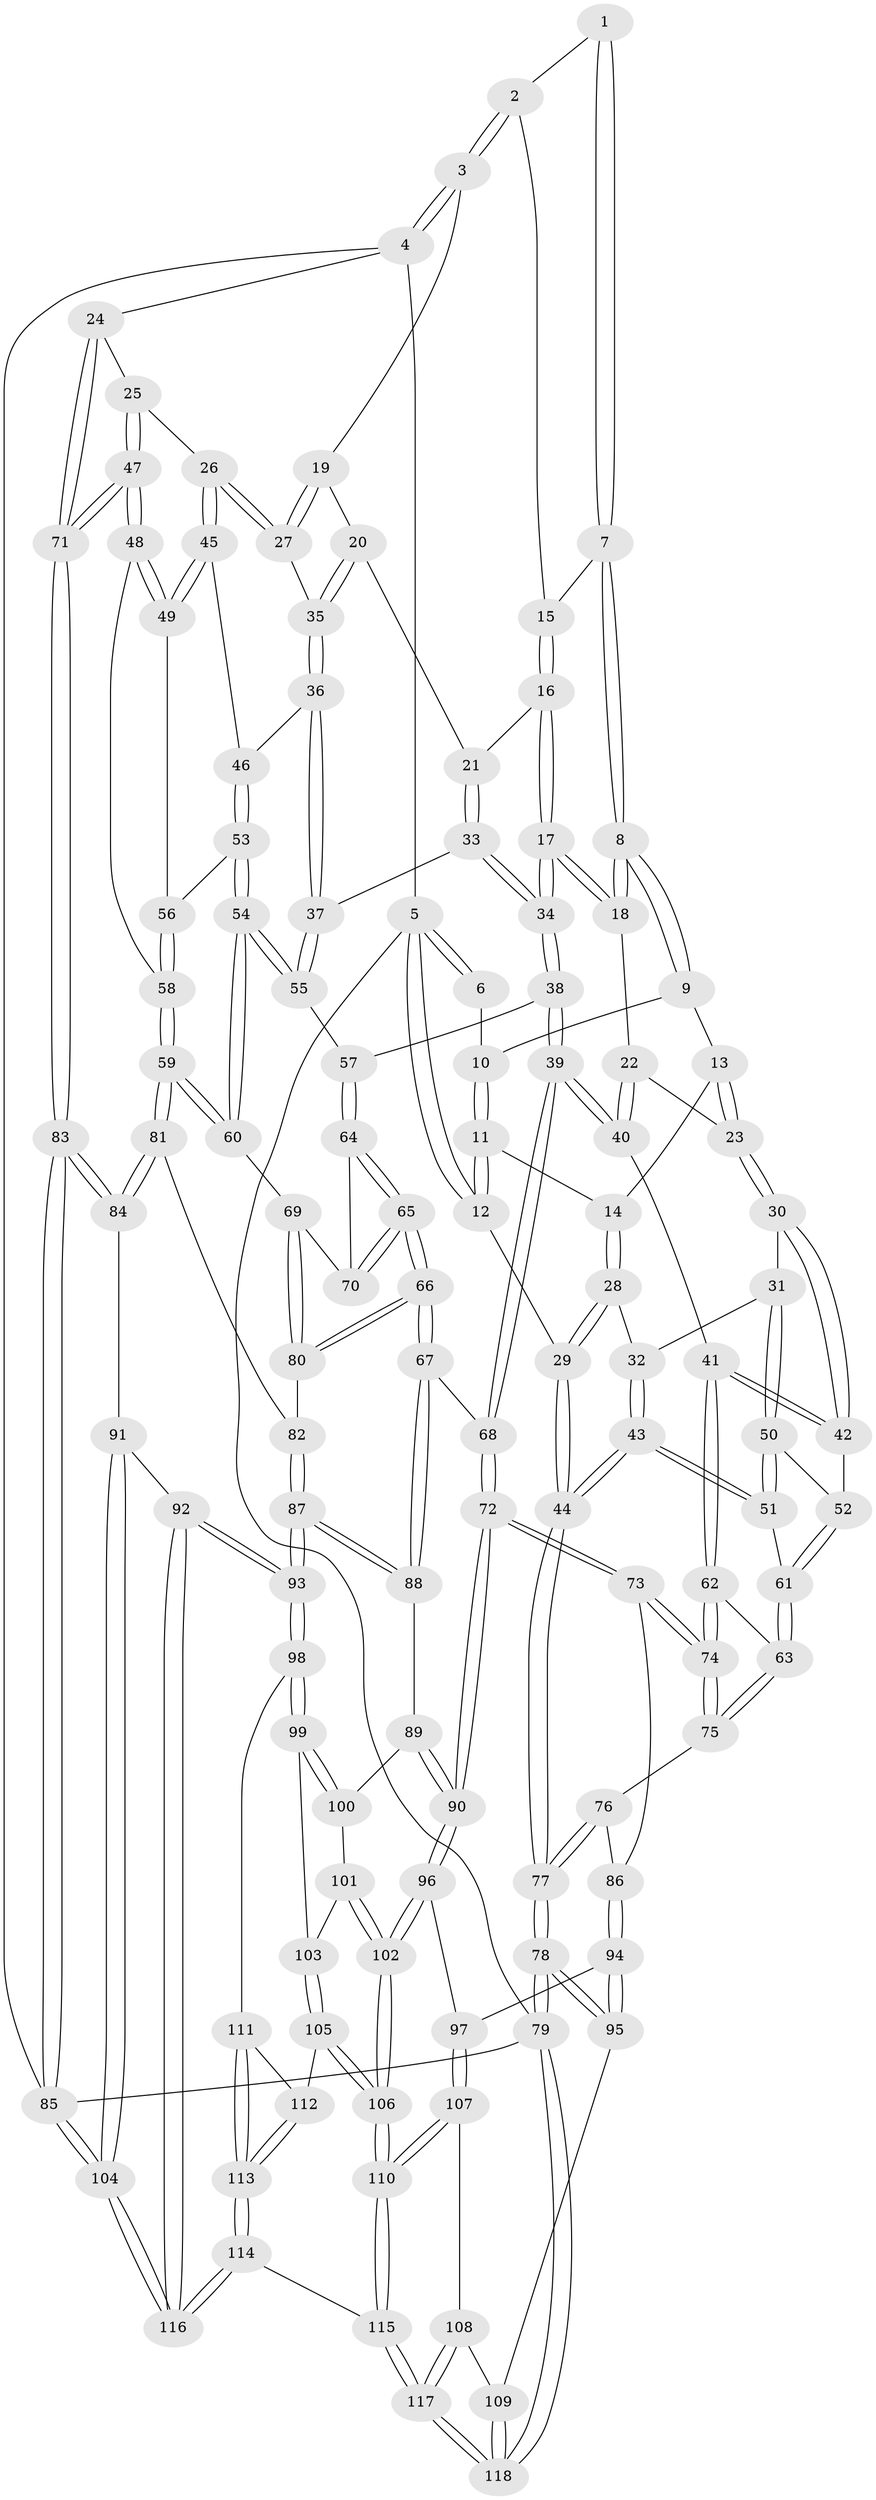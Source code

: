 // Generated by graph-tools (version 1.1) at 2025/51/03/09/25 03:51:10]
// undirected, 118 vertices, 292 edges
graph export_dot {
graph [start="1"]
  node [color=gray90,style=filled];
  1 [pos="+0.36753916295234945+0"];
  2 [pos="+0.7517044787670963+0"];
  3 [pos="+0.9151802966700252+0"];
  4 [pos="+1+0"];
  5 [pos="+0+0"];
  6 [pos="+0.06548084120228873+0"];
  7 [pos="+0.3577161402086442+0"];
  8 [pos="+0.3431782428915705+0.06987422329419145"];
  9 [pos="+0.14105178327291518+0.05051761065143911"];
  10 [pos="+0.13206246833259025+0.03330063557236174"];
  11 [pos="+0+0.08619946453470592"];
  12 [pos="+0+0"];
  13 [pos="+0.12644521567191505+0.11171870777859305"];
  14 [pos="+0.06135085140240365+0.1426195019890644"];
  15 [pos="+0.588524725027476+0.08192980052038604"];
  16 [pos="+0.5773558492941704+0.12853859003180818"];
  17 [pos="+0.5032528020684662+0.20602795571923677"];
  18 [pos="+0.3482867933641425+0.132164775642017"];
  19 [pos="+0.913857477107492+0"];
  20 [pos="+0.7649826614132956+0.12802339404760155"];
  21 [pos="+0.6705042903533256+0.15898802584556967"];
  22 [pos="+0.32726856870472176+0.15494002582816654"];
  23 [pos="+0.24838401923765915+0.19886183160857224"];
  24 [pos="+1+0.12847288340916874"];
  25 [pos="+0.9021241431521083+0.2698661766611862"];
  26 [pos="+0.8938320473156226+0.27131244874929805"];
  27 [pos="+0.8810588401525021+0.26195432787618084"];
  28 [pos="+0.07426534487996707+0.24289463827339652"];
  29 [pos="+0+0.25627711710414947"];
  30 [pos="+0.19711068253076514+0.26349117623092955"];
  31 [pos="+0.14141385174648805+0.27685997000485046"];
  32 [pos="+0.0755619088212967+0.24410910977423358"];
  33 [pos="+0.6670931641698509+0.286656230812731"];
  34 [pos="+0.5299710465443885+0.27448837966559675"];
  35 [pos="+0.7838337949586698+0.2376338770299206"];
  36 [pos="+0.727983455928585+0.2886263189418053"];
  37 [pos="+0.6999527298836226+0.30119712103487695"];
  38 [pos="+0.49930820353464017+0.3667603205382833"];
  39 [pos="+0.42097392309003445+0.4231583364859185"];
  40 [pos="+0.36717797707910776+0.4103445352001347"];
  41 [pos="+0.3214261599888881+0.41853334651112956"];
  42 [pos="+0.2530269474370981+0.3645612537971828"];
  43 [pos="+0+0.41822153233396836"];
  44 [pos="+0+0.4891712065684592"];
  45 [pos="+0.8838788419238613+0.3279459692497555"];
  46 [pos="+0.8093886775316146+0.3607696086815455"];
  47 [pos="+1+0.4840873382841065"];
  48 [pos="+0.9779676421249249+0.46409141987405"];
  49 [pos="+0.9043553890412489+0.3999506465562409"];
  50 [pos="+0.12124561235993421+0.33477457196277755"];
  51 [pos="+0+0.4179102106492475"];
  52 [pos="+0.1414580010201336+0.43341527142892833"];
  53 [pos="+0.7952923489654014+0.4309597365117155"];
  54 [pos="+0.734768488825527+0.43987346248304554"];
  55 [pos="+0.699614963462338+0.3988077006923903"];
  56 [pos="+0.8004864600783848+0.4329850598134635"];
  57 [pos="+0.5915924440890801+0.43538580452116715"];
  58 [pos="+0.8569648861028205+0.5211396859167718"];
  59 [pos="+0.8407438626986252+0.5506125492429256"];
  60 [pos="+0.7269604479084953+0.47779496666604554"];
  61 [pos="+0.13962472357994593+0.44106734108108"];
  62 [pos="+0.2803477597040179+0.4710941061263638"];
  63 [pos="+0.14981542305547538+0.4715621472364082"];
  64 [pos="+0.597576586000493+0.47604508480154545"];
  65 [pos="+0.5541541033609352+0.5974807870161797"];
  66 [pos="+0.5516765810613775+0.6014338761668404"];
  67 [pos="+0.5483586773116704+0.6039343720954731"];
  68 [pos="+0.45055784763057277+0.5590532603276684"];
  69 [pos="+0.7065695522834086+0.5149486654199439"];
  70 [pos="+0.6997696499470907+0.5151689900115153"];
  71 [pos="+1+0.5078406943656039"];
  72 [pos="+0.3274410756469141+0.6537418859074369"];
  73 [pos="+0.26711381071972584+0.6239381148468842"];
  74 [pos="+0.26688742271697957+0.6231800061457962"];
  75 [pos="+0.1355772113498289+0.5129580687209531"];
  76 [pos="+0.058327506878383846+0.5655883467213392"];
  77 [pos="+0+0.5641035299031167"];
  78 [pos="+0+0.7554125079024857"];
  79 [pos="+0+1"];
  80 [pos="+0.7356072970210322+0.6089374095461282"];
  81 [pos="+0.8230698919641951+0.6307998299116633"];
  82 [pos="+0.7470812018467297+0.6200729385470596"];
  83 [pos="+1+0.6783027435987405"];
  84 [pos="+0.8907496110431266+0.7050099869295322"];
  85 [pos="+1+1"];
  86 [pos="+0.16601380466095403+0.6787149440326008"];
  87 [pos="+0.6566014114933505+0.7406719070694919"];
  88 [pos="+0.5576892481994499+0.6817238607918776"];
  89 [pos="+0.507054169506252+0.7362637465735562"];
  90 [pos="+0.35350241903420593+0.734972847476683"];
  91 [pos="+0.8740082953923091+0.7296198610082343"];
  92 [pos="+0.7336761837032306+0.8955275515996335"];
  93 [pos="+0.7179932164007365+0.8828561187266649"];
  94 [pos="+0.12654597958401073+0.7591528330545473"];
  95 [pos="+0.06630347100310637+0.8163637706839825"];
  96 [pos="+0.3422106866938675+0.7761548305204393"];
  97 [pos="+0.3200434771856268+0.7966934447182996"];
  98 [pos="+0.5852311402375039+0.8682460932326868"];
  99 [pos="+0.537021961499311+0.8372944256140659"];
  100 [pos="+0.5085988164564008+0.7510794460516715"];
  101 [pos="+0.4513140462041862+0.8250906612754062"];
  102 [pos="+0.4084495688707841+0.8401893539991335"];
  103 [pos="+0.5132028534981146+0.8471829951739428"];
  104 [pos="+1+1"];
  105 [pos="+0.45794419671992076+0.8934031040898829"];
  106 [pos="+0.43098657850449285+0.8973217296313546"];
  107 [pos="+0.29128657139580333+0.8603280053179689"];
  108 [pos="+0.22381066071968733+0.8890909195149844"];
  109 [pos="+0.11780053206486947+0.8882297624040711"];
  110 [pos="+0.37832293715758625+1"];
  111 [pos="+0.5474192488828722+0.9048019038773071"];
  112 [pos="+0.4859045611650624+0.9104187646670723"];
  113 [pos="+0.515110569245318+0.9750059327690183"];
  114 [pos="+0.4903234892156333+1"];
  115 [pos="+0.38108289193274375+1"];
  116 [pos="+0.8262170244347016+1"];
  117 [pos="+0.3466584191300191+1"];
  118 [pos="+0.12491165763118442+1"];
  1 -- 2;
  1 -- 7;
  1 -- 7;
  2 -- 3;
  2 -- 3;
  2 -- 15;
  3 -- 4;
  3 -- 4;
  3 -- 19;
  4 -- 5;
  4 -- 24;
  4 -- 85;
  5 -- 6;
  5 -- 6;
  5 -- 12;
  5 -- 12;
  5 -- 79;
  6 -- 10;
  7 -- 8;
  7 -- 8;
  7 -- 15;
  8 -- 9;
  8 -- 9;
  8 -- 18;
  8 -- 18;
  9 -- 10;
  9 -- 13;
  10 -- 11;
  10 -- 11;
  11 -- 12;
  11 -- 12;
  11 -- 14;
  12 -- 29;
  13 -- 14;
  13 -- 23;
  13 -- 23;
  14 -- 28;
  14 -- 28;
  15 -- 16;
  15 -- 16;
  16 -- 17;
  16 -- 17;
  16 -- 21;
  17 -- 18;
  17 -- 18;
  17 -- 34;
  17 -- 34;
  18 -- 22;
  19 -- 20;
  19 -- 27;
  19 -- 27;
  20 -- 21;
  20 -- 35;
  20 -- 35;
  21 -- 33;
  21 -- 33;
  22 -- 23;
  22 -- 40;
  22 -- 40;
  23 -- 30;
  23 -- 30;
  24 -- 25;
  24 -- 71;
  24 -- 71;
  25 -- 26;
  25 -- 47;
  25 -- 47;
  26 -- 27;
  26 -- 27;
  26 -- 45;
  26 -- 45;
  27 -- 35;
  28 -- 29;
  28 -- 29;
  28 -- 32;
  29 -- 44;
  29 -- 44;
  30 -- 31;
  30 -- 42;
  30 -- 42;
  31 -- 32;
  31 -- 50;
  31 -- 50;
  32 -- 43;
  32 -- 43;
  33 -- 34;
  33 -- 34;
  33 -- 37;
  34 -- 38;
  34 -- 38;
  35 -- 36;
  35 -- 36;
  36 -- 37;
  36 -- 37;
  36 -- 46;
  37 -- 55;
  37 -- 55;
  38 -- 39;
  38 -- 39;
  38 -- 57;
  39 -- 40;
  39 -- 40;
  39 -- 68;
  39 -- 68;
  40 -- 41;
  41 -- 42;
  41 -- 42;
  41 -- 62;
  41 -- 62;
  42 -- 52;
  43 -- 44;
  43 -- 44;
  43 -- 51;
  43 -- 51;
  44 -- 77;
  44 -- 77;
  45 -- 46;
  45 -- 49;
  45 -- 49;
  46 -- 53;
  46 -- 53;
  47 -- 48;
  47 -- 48;
  47 -- 71;
  47 -- 71;
  48 -- 49;
  48 -- 49;
  48 -- 58;
  49 -- 56;
  50 -- 51;
  50 -- 51;
  50 -- 52;
  51 -- 61;
  52 -- 61;
  52 -- 61;
  53 -- 54;
  53 -- 54;
  53 -- 56;
  54 -- 55;
  54 -- 55;
  54 -- 60;
  54 -- 60;
  55 -- 57;
  56 -- 58;
  56 -- 58;
  57 -- 64;
  57 -- 64;
  58 -- 59;
  58 -- 59;
  59 -- 60;
  59 -- 60;
  59 -- 81;
  59 -- 81;
  60 -- 69;
  61 -- 63;
  61 -- 63;
  62 -- 63;
  62 -- 74;
  62 -- 74;
  63 -- 75;
  63 -- 75;
  64 -- 65;
  64 -- 65;
  64 -- 70;
  65 -- 66;
  65 -- 66;
  65 -- 70;
  65 -- 70;
  66 -- 67;
  66 -- 67;
  66 -- 80;
  66 -- 80;
  67 -- 68;
  67 -- 88;
  67 -- 88;
  68 -- 72;
  68 -- 72;
  69 -- 70;
  69 -- 80;
  69 -- 80;
  71 -- 83;
  71 -- 83;
  72 -- 73;
  72 -- 73;
  72 -- 90;
  72 -- 90;
  73 -- 74;
  73 -- 74;
  73 -- 86;
  74 -- 75;
  74 -- 75;
  75 -- 76;
  76 -- 77;
  76 -- 77;
  76 -- 86;
  77 -- 78;
  77 -- 78;
  78 -- 79;
  78 -- 79;
  78 -- 95;
  78 -- 95;
  79 -- 118;
  79 -- 118;
  79 -- 85;
  80 -- 82;
  81 -- 82;
  81 -- 84;
  81 -- 84;
  82 -- 87;
  82 -- 87;
  83 -- 84;
  83 -- 84;
  83 -- 85;
  83 -- 85;
  84 -- 91;
  85 -- 104;
  85 -- 104;
  86 -- 94;
  86 -- 94;
  87 -- 88;
  87 -- 88;
  87 -- 93;
  87 -- 93;
  88 -- 89;
  89 -- 90;
  89 -- 90;
  89 -- 100;
  90 -- 96;
  90 -- 96;
  91 -- 92;
  91 -- 104;
  91 -- 104;
  92 -- 93;
  92 -- 93;
  92 -- 116;
  92 -- 116;
  93 -- 98;
  93 -- 98;
  94 -- 95;
  94 -- 95;
  94 -- 97;
  95 -- 109;
  96 -- 97;
  96 -- 102;
  96 -- 102;
  97 -- 107;
  97 -- 107;
  98 -- 99;
  98 -- 99;
  98 -- 111;
  99 -- 100;
  99 -- 100;
  99 -- 103;
  100 -- 101;
  101 -- 102;
  101 -- 102;
  101 -- 103;
  102 -- 106;
  102 -- 106;
  103 -- 105;
  103 -- 105;
  104 -- 116;
  104 -- 116;
  105 -- 106;
  105 -- 106;
  105 -- 112;
  106 -- 110;
  106 -- 110;
  107 -- 108;
  107 -- 110;
  107 -- 110;
  108 -- 109;
  108 -- 117;
  108 -- 117;
  109 -- 118;
  109 -- 118;
  110 -- 115;
  110 -- 115;
  111 -- 112;
  111 -- 113;
  111 -- 113;
  112 -- 113;
  112 -- 113;
  113 -- 114;
  113 -- 114;
  114 -- 115;
  114 -- 116;
  114 -- 116;
  115 -- 117;
  115 -- 117;
  117 -- 118;
  117 -- 118;
}
